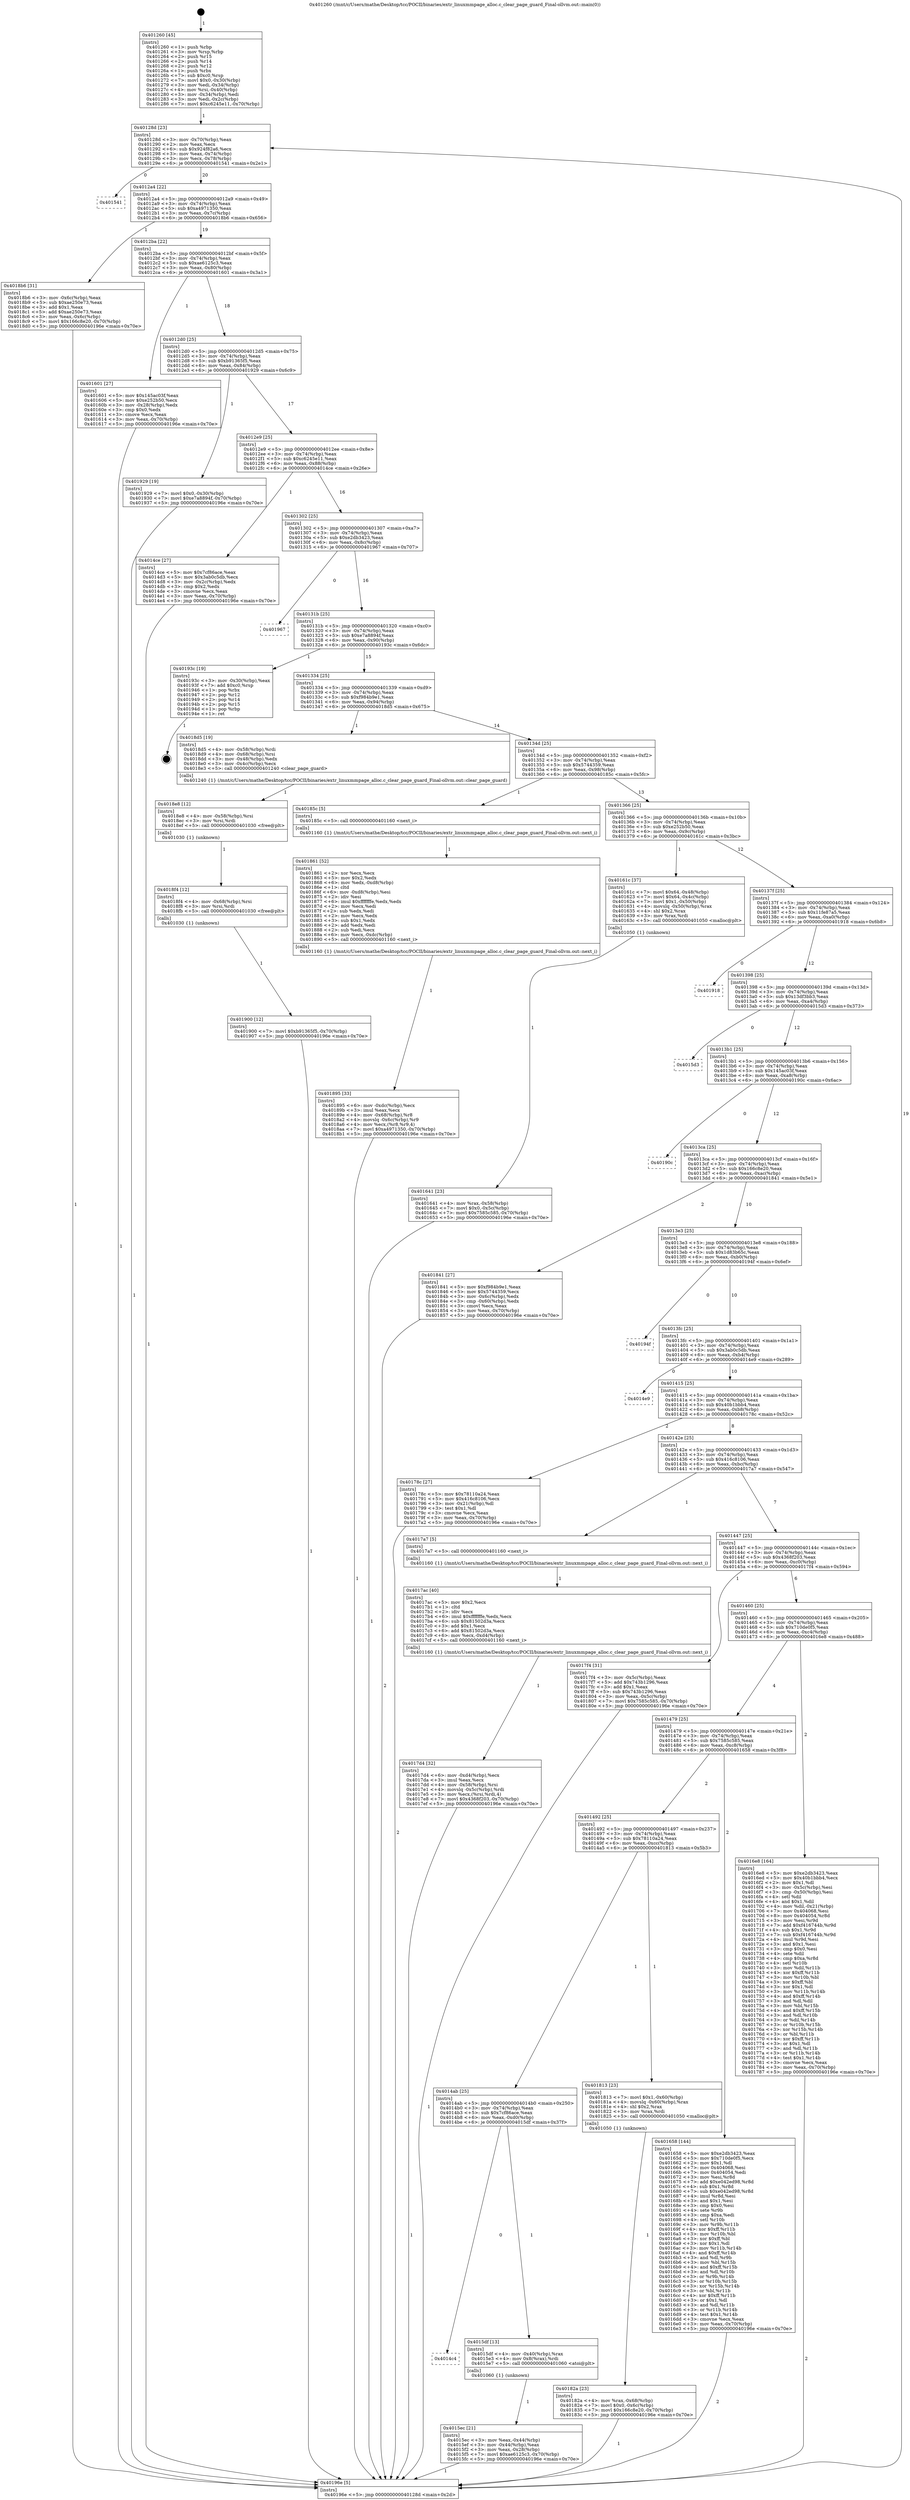 digraph "0x401260" {
  label = "0x401260 (/mnt/c/Users/mathe/Desktop/tcc/POCII/binaries/extr_linuxmmpage_alloc.c_clear_page_guard_Final-ollvm.out::main(0))"
  labelloc = "t"
  node[shape=record]

  Entry [label="",width=0.3,height=0.3,shape=circle,fillcolor=black,style=filled]
  "0x40128d" [label="{
     0x40128d [23]\l
     | [instrs]\l
     &nbsp;&nbsp;0x40128d \<+3\>: mov -0x70(%rbp),%eax\l
     &nbsp;&nbsp;0x401290 \<+2\>: mov %eax,%ecx\l
     &nbsp;&nbsp;0x401292 \<+6\>: sub $0x924f82a6,%ecx\l
     &nbsp;&nbsp;0x401298 \<+3\>: mov %eax,-0x74(%rbp)\l
     &nbsp;&nbsp;0x40129b \<+3\>: mov %ecx,-0x78(%rbp)\l
     &nbsp;&nbsp;0x40129e \<+6\>: je 0000000000401541 \<main+0x2e1\>\l
  }"]
  "0x401541" [label="{
     0x401541\l
  }", style=dashed]
  "0x4012a4" [label="{
     0x4012a4 [22]\l
     | [instrs]\l
     &nbsp;&nbsp;0x4012a4 \<+5\>: jmp 00000000004012a9 \<main+0x49\>\l
     &nbsp;&nbsp;0x4012a9 \<+3\>: mov -0x74(%rbp),%eax\l
     &nbsp;&nbsp;0x4012ac \<+5\>: sub $0xa4971350,%eax\l
     &nbsp;&nbsp;0x4012b1 \<+3\>: mov %eax,-0x7c(%rbp)\l
     &nbsp;&nbsp;0x4012b4 \<+6\>: je 00000000004018b6 \<main+0x656\>\l
  }"]
  Exit [label="",width=0.3,height=0.3,shape=circle,fillcolor=black,style=filled,peripheries=2]
  "0x4018b6" [label="{
     0x4018b6 [31]\l
     | [instrs]\l
     &nbsp;&nbsp;0x4018b6 \<+3\>: mov -0x6c(%rbp),%eax\l
     &nbsp;&nbsp;0x4018b9 \<+5\>: sub $0xae250e73,%eax\l
     &nbsp;&nbsp;0x4018be \<+3\>: add $0x1,%eax\l
     &nbsp;&nbsp;0x4018c1 \<+5\>: add $0xae250e73,%eax\l
     &nbsp;&nbsp;0x4018c6 \<+3\>: mov %eax,-0x6c(%rbp)\l
     &nbsp;&nbsp;0x4018c9 \<+7\>: movl $0x166c8e20,-0x70(%rbp)\l
     &nbsp;&nbsp;0x4018d0 \<+5\>: jmp 000000000040196e \<main+0x70e\>\l
  }"]
  "0x4012ba" [label="{
     0x4012ba [22]\l
     | [instrs]\l
     &nbsp;&nbsp;0x4012ba \<+5\>: jmp 00000000004012bf \<main+0x5f\>\l
     &nbsp;&nbsp;0x4012bf \<+3\>: mov -0x74(%rbp),%eax\l
     &nbsp;&nbsp;0x4012c2 \<+5\>: sub $0xae6125c3,%eax\l
     &nbsp;&nbsp;0x4012c7 \<+3\>: mov %eax,-0x80(%rbp)\l
     &nbsp;&nbsp;0x4012ca \<+6\>: je 0000000000401601 \<main+0x3a1\>\l
  }"]
  "0x401900" [label="{
     0x401900 [12]\l
     | [instrs]\l
     &nbsp;&nbsp;0x401900 \<+7\>: movl $0xb91365f5,-0x70(%rbp)\l
     &nbsp;&nbsp;0x401907 \<+5\>: jmp 000000000040196e \<main+0x70e\>\l
  }"]
  "0x401601" [label="{
     0x401601 [27]\l
     | [instrs]\l
     &nbsp;&nbsp;0x401601 \<+5\>: mov $0x145ac03f,%eax\l
     &nbsp;&nbsp;0x401606 \<+5\>: mov $0xe252b50,%ecx\l
     &nbsp;&nbsp;0x40160b \<+3\>: mov -0x28(%rbp),%edx\l
     &nbsp;&nbsp;0x40160e \<+3\>: cmp $0x0,%edx\l
     &nbsp;&nbsp;0x401611 \<+3\>: cmove %ecx,%eax\l
     &nbsp;&nbsp;0x401614 \<+3\>: mov %eax,-0x70(%rbp)\l
     &nbsp;&nbsp;0x401617 \<+5\>: jmp 000000000040196e \<main+0x70e\>\l
  }"]
  "0x4012d0" [label="{
     0x4012d0 [25]\l
     | [instrs]\l
     &nbsp;&nbsp;0x4012d0 \<+5\>: jmp 00000000004012d5 \<main+0x75\>\l
     &nbsp;&nbsp;0x4012d5 \<+3\>: mov -0x74(%rbp),%eax\l
     &nbsp;&nbsp;0x4012d8 \<+5\>: sub $0xb91365f5,%eax\l
     &nbsp;&nbsp;0x4012dd \<+6\>: mov %eax,-0x84(%rbp)\l
     &nbsp;&nbsp;0x4012e3 \<+6\>: je 0000000000401929 \<main+0x6c9\>\l
  }"]
  "0x4018f4" [label="{
     0x4018f4 [12]\l
     | [instrs]\l
     &nbsp;&nbsp;0x4018f4 \<+4\>: mov -0x68(%rbp),%rsi\l
     &nbsp;&nbsp;0x4018f8 \<+3\>: mov %rsi,%rdi\l
     &nbsp;&nbsp;0x4018fb \<+5\>: call 0000000000401030 \<free@plt\>\l
     | [calls]\l
     &nbsp;&nbsp;0x401030 \{1\} (unknown)\l
  }"]
  "0x401929" [label="{
     0x401929 [19]\l
     | [instrs]\l
     &nbsp;&nbsp;0x401929 \<+7\>: movl $0x0,-0x30(%rbp)\l
     &nbsp;&nbsp;0x401930 \<+7\>: movl $0xe7a8894f,-0x70(%rbp)\l
     &nbsp;&nbsp;0x401937 \<+5\>: jmp 000000000040196e \<main+0x70e\>\l
  }"]
  "0x4012e9" [label="{
     0x4012e9 [25]\l
     | [instrs]\l
     &nbsp;&nbsp;0x4012e9 \<+5\>: jmp 00000000004012ee \<main+0x8e\>\l
     &nbsp;&nbsp;0x4012ee \<+3\>: mov -0x74(%rbp),%eax\l
     &nbsp;&nbsp;0x4012f1 \<+5\>: sub $0xc6245e11,%eax\l
     &nbsp;&nbsp;0x4012f6 \<+6\>: mov %eax,-0x88(%rbp)\l
     &nbsp;&nbsp;0x4012fc \<+6\>: je 00000000004014ce \<main+0x26e\>\l
  }"]
  "0x4018e8" [label="{
     0x4018e8 [12]\l
     | [instrs]\l
     &nbsp;&nbsp;0x4018e8 \<+4\>: mov -0x58(%rbp),%rsi\l
     &nbsp;&nbsp;0x4018ec \<+3\>: mov %rsi,%rdi\l
     &nbsp;&nbsp;0x4018ef \<+5\>: call 0000000000401030 \<free@plt\>\l
     | [calls]\l
     &nbsp;&nbsp;0x401030 \{1\} (unknown)\l
  }"]
  "0x4014ce" [label="{
     0x4014ce [27]\l
     | [instrs]\l
     &nbsp;&nbsp;0x4014ce \<+5\>: mov $0x7cf86ace,%eax\l
     &nbsp;&nbsp;0x4014d3 \<+5\>: mov $0x3ab0c5db,%ecx\l
     &nbsp;&nbsp;0x4014d8 \<+3\>: mov -0x2c(%rbp),%edx\l
     &nbsp;&nbsp;0x4014db \<+3\>: cmp $0x2,%edx\l
     &nbsp;&nbsp;0x4014de \<+3\>: cmovne %ecx,%eax\l
     &nbsp;&nbsp;0x4014e1 \<+3\>: mov %eax,-0x70(%rbp)\l
     &nbsp;&nbsp;0x4014e4 \<+5\>: jmp 000000000040196e \<main+0x70e\>\l
  }"]
  "0x401302" [label="{
     0x401302 [25]\l
     | [instrs]\l
     &nbsp;&nbsp;0x401302 \<+5\>: jmp 0000000000401307 \<main+0xa7\>\l
     &nbsp;&nbsp;0x401307 \<+3\>: mov -0x74(%rbp),%eax\l
     &nbsp;&nbsp;0x40130a \<+5\>: sub $0xe2db3423,%eax\l
     &nbsp;&nbsp;0x40130f \<+6\>: mov %eax,-0x8c(%rbp)\l
     &nbsp;&nbsp;0x401315 \<+6\>: je 0000000000401967 \<main+0x707\>\l
  }"]
  "0x40196e" [label="{
     0x40196e [5]\l
     | [instrs]\l
     &nbsp;&nbsp;0x40196e \<+5\>: jmp 000000000040128d \<main+0x2d\>\l
  }"]
  "0x401260" [label="{
     0x401260 [45]\l
     | [instrs]\l
     &nbsp;&nbsp;0x401260 \<+1\>: push %rbp\l
     &nbsp;&nbsp;0x401261 \<+3\>: mov %rsp,%rbp\l
     &nbsp;&nbsp;0x401264 \<+2\>: push %r15\l
     &nbsp;&nbsp;0x401266 \<+2\>: push %r14\l
     &nbsp;&nbsp;0x401268 \<+2\>: push %r12\l
     &nbsp;&nbsp;0x40126a \<+1\>: push %rbx\l
     &nbsp;&nbsp;0x40126b \<+7\>: sub $0xc0,%rsp\l
     &nbsp;&nbsp;0x401272 \<+7\>: movl $0x0,-0x30(%rbp)\l
     &nbsp;&nbsp;0x401279 \<+3\>: mov %edi,-0x34(%rbp)\l
     &nbsp;&nbsp;0x40127c \<+4\>: mov %rsi,-0x40(%rbp)\l
     &nbsp;&nbsp;0x401280 \<+3\>: mov -0x34(%rbp),%edi\l
     &nbsp;&nbsp;0x401283 \<+3\>: mov %edi,-0x2c(%rbp)\l
     &nbsp;&nbsp;0x401286 \<+7\>: movl $0xc6245e11,-0x70(%rbp)\l
  }"]
  "0x401895" [label="{
     0x401895 [33]\l
     | [instrs]\l
     &nbsp;&nbsp;0x401895 \<+6\>: mov -0xdc(%rbp),%ecx\l
     &nbsp;&nbsp;0x40189b \<+3\>: imul %eax,%ecx\l
     &nbsp;&nbsp;0x40189e \<+4\>: mov -0x68(%rbp),%r8\l
     &nbsp;&nbsp;0x4018a2 \<+4\>: movslq -0x6c(%rbp),%r9\l
     &nbsp;&nbsp;0x4018a6 \<+4\>: mov %ecx,(%r8,%r9,4)\l
     &nbsp;&nbsp;0x4018aa \<+7\>: movl $0xa4971350,-0x70(%rbp)\l
     &nbsp;&nbsp;0x4018b1 \<+5\>: jmp 000000000040196e \<main+0x70e\>\l
  }"]
  "0x401967" [label="{
     0x401967\l
  }", style=dashed]
  "0x40131b" [label="{
     0x40131b [25]\l
     | [instrs]\l
     &nbsp;&nbsp;0x40131b \<+5\>: jmp 0000000000401320 \<main+0xc0\>\l
     &nbsp;&nbsp;0x401320 \<+3\>: mov -0x74(%rbp),%eax\l
     &nbsp;&nbsp;0x401323 \<+5\>: sub $0xe7a8894f,%eax\l
     &nbsp;&nbsp;0x401328 \<+6\>: mov %eax,-0x90(%rbp)\l
     &nbsp;&nbsp;0x40132e \<+6\>: je 000000000040193c \<main+0x6dc\>\l
  }"]
  "0x401861" [label="{
     0x401861 [52]\l
     | [instrs]\l
     &nbsp;&nbsp;0x401861 \<+2\>: xor %ecx,%ecx\l
     &nbsp;&nbsp;0x401863 \<+5\>: mov $0x2,%edx\l
     &nbsp;&nbsp;0x401868 \<+6\>: mov %edx,-0xd8(%rbp)\l
     &nbsp;&nbsp;0x40186e \<+1\>: cltd\l
     &nbsp;&nbsp;0x40186f \<+6\>: mov -0xd8(%rbp),%esi\l
     &nbsp;&nbsp;0x401875 \<+2\>: idiv %esi\l
     &nbsp;&nbsp;0x401877 \<+6\>: imul $0xfffffffe,%edx,%edx\l
     &nbsp;&nbsp;0x40187d \<+2\>: mov %ecx,%edi\l
     &nbsp;&nbsp;0x40187f \<+2\>: sub %edx,%edi\l
     &nbsp;&nbsp;0x401881 \<+2\>: mov %ecx,%edx\l
     &nbsp;&nbsp;0x401883 \<+3\>: sub $0x1,%edx\l
     &nbsp;&nbsp;0x401886 \<+2\>: add %edx,%edi\l
     &nbsp;&nbsp;0x401888 \<+2\>: sub %edi,%ecx\l
     &nbsp;&nbsp;0x40188a \<+6\>: mov %ecx,-0xdc(%rbp)\l
     &nbsp;&nbsp;0x401890 \<+5\>: call 0000000000401160 \<next_i\>\l
     | [calls]\l
     &nbsp;&nbsp;0x401160 \{1\} (/mnt/c/Users/mathe/Desktop/tcc/POCII/binaries/extr_linuxmmpage_alloc.c_clear_page_guard_Final-ollvm.out::next_i)\l
  }"]
  "0x40193c" [label="{
     0x40193c [19]\l
     | [instrs]\l
     &nbsp;&nbsp;0x40193c \<+3\>: mov -0x30(%rbp),%eax\l
     &nbsp;&nbsp;0x40193f \<+7\>: add $0xc0,%rsp\l
     &nbsp;&nbsp;0x401946 \<+1\>: pop %rbx\l
     &nbsp;&nbsp;0x401947 \<+2\>: pop %r12\l
     &nbsp;&nbsp;0x401949 \<+2\>: pop %r14\l
     &nbsp;&nbsp;0x40194b \<+2\>: pop %r15\l
     &nbsp;&nbsp;0x40194d \<+1\>: pop %rbp\l
     &nbsp;&nbsp;0x40194e \<+1\>: ret\l
  }"]
  "0x401334" [label="{
     0x401334 [25]\l
     | [instrs]\l
     &nbsp;&nbsp;0x401334 \<+5\>: jmp 0000000000401339 \<main+0xd9\>\l
     &nbsp;&nbsp;0x401339 \<+3\>: mov -0x74(%rbp),%eax\l
     &nbsp;&nbsp;0x40133c \<+5\>: sub $0xf984b9e1,%eax\l
     &nbsp;&nbsp;0x401341 \<+6\>: mov %eax,-0x94(%rbp)\l
     &nbsp;&nbsp;0x401347 \<+6\>: je 00000000004018d5 \<main+0x675\>\l
  }"]
  "0x40182a" [label="{
     0x40182a [23]\l
     | [instrs]\l
     &nbsp;&nbsp;0x40182a \<+4\>: mov %rax,-0x68(%rbp)\l
     &nbsp;&nbsp;0x40182e \<+7\>: movl $0x0,-0x6c(%rbp)\l
     &nbsp;&nbsp;0x401835 \<+7\>: movl $0x166c8e20,-0x70(%rbp)\l
     &nbsp;&nbsp;0x40183c \<+5\>: jmp 000000000040196e \<main+0x70e\>\l
  }"]
  "0x4018d5" [label="{
     0x4018d5 [19]\l
     | [instrs]\l
     &nbsp;&nbsp;0x4018d5 \<+4\>: mov -0x58(%rbp),%rdi\l
     &nbsp;&nbsp;0x4018d9 \<+4\>: mov -0x68(%rbp),%rsi\l
     &nbsp;&nbsp;0x4018dd \<+3\>: mov -0x48(%rbp),%edx\l
     &nbsp;&nbsp;0x4018e0 \<+3\>: mov -0x4c(%rbp),%ecx\l
     &nbsp;&nbsp;0x4018e3 \<+5\>: call 0000000000401240 \<clear_page_guard\>\l
     | [calls]\l
     &nbsp;&nbsp;0x401240 \{1\} (/mnt/c/Users/mathe/Desktop/tcc/POCII/binaries/extr_linuxmmpage_alloc.c_clear_page_guard_Final-ollvm.out::clear_page_guard)\l
  }"]
  "0x40134d" [label="{
     0x40134d [25]\l
     | [instrs]\l
     &nbsp;&nbsp;0x40134d \<+5\>: jmp 0000000000401352 \<main+0xf2\>\l
     &nbsp;&nbsp;0x401352 \<+3\>: mov -0x74(%rbp),%eax\l
     &nbsp;&nbsp;0x401355 \<+5\>: sub $0x5744359,%eax\l
     &nbsp;&nbsp;0x40135a \<+6\>: mov %eax,-0x98(%rbp)\l
     &nbsp;&nbsp;0x401360 \<+6\>: je 000000000040185c \<main+0x5fc\>\l
  }"]
  "0x4017d4" [label="{
     0x4017d4 [32]\l
     | [instrs]\l
     &nbsp;&nbsp;0x4017d4 \<+6\>: mov -0xd4(%rbp),%ecx\l
     &nbsp;&nbsp;0x4017da \<+3\>: imul %eax,%ecx\l
     &nbsp;&nbsp;0x4017dd \<+4\>: mov -0x58(%rbp),%rsi\l
     &nbsp;&nbsp;0x4017e1 \<+4\>: movslq -0x5c(%rbp),%rdi\l
     &nbsp;&nbsp;0x4017e5 \<+3\>: mov %ecx,(%rsi,%rdi,4)\l
     &nbsp;&nbsp;0x4017e8 \<+7\>: movl $0x4368f203,-0x70(%rbp)\l
     &nbsp;&nbsp;0x4017ef \<+5\>: jmp 000000000040196e \<main+0x70e\>\l
  }"]
  "0x40185c" [label="{
     0x40185c [5]\l
     | [instrs]\l
     &nbsp;&nbsp;0x40185c \<+5\>: call 0000000000401160 \<next_i\>\l
     | [calls]\l
     &nbsp;&nbsp;0x401160 \{1\} (/mnt/c/Users/mathe/Desktop/tcc/POCII/binaries/extr_linuxmmpage_alloc.c_clear_page_guard_Final-ollvm.out::next_i)\l
  }"]
  "0x401366" [label="{
     0x401366 [25]\l
     | [instrs]\l
     &nbsp;&nbsp;0x401366 \<+5\>: jmp 000000000040136b \<main+0x10b\>\l
     &nbsp;&nbsp;0x40136b \<+3\>: mov -0x74(%rbp),%eax\l
     &nbsp;&nbsp;0x40136e \<+5\>: sub $0xe252b50,%eax\l
     &nbsp;&nbsp;0x401373 \<+6\>: mov %eax,-0x9c(%rbp)\l
     &nbsp;&nbsp;0x401379 \<+6\>: je 000000000040161c \<main+0x3bc\>\l
  }"]
  "0x4017ac" [label="{
     0x4017ac [40]\l
     | [instrs]\l
     &nbsp;&nbsp;0x4017ac \<+5\>: mov $0x2,%ecx\l
     &nbsp;&nbsp;0x4017b1 \<+1\>: cltd\l
     &nbsp;&nbsp;0x4017b2 \<+2\>: idiv %ecx\l
     &nbsp;&nbsp;0x4017b4 \<+6\>: imul $0xfffffffe,%edx,%ecx\l
     &nbsp;&nbsp;0x4017ba \<+6\>: sub $0x81502d3a,%ecx\l
     &nbsp;&nbsp;0x4017c0 \<+3\>: add $0x1,%ecx\l
     &nbsp;&nbsp;0x4017c3 \<+6\>: add $0x81502d3a,%ecx\l
     &nbsp;&nbsp;0x4017c9 \<+6\>: mov %ecx,-0xd4(%rbp)\l
     &nbsp;&nbsp;0x4017cf \<+5\>: call 0000000000401160 \<next_i\>\l
     | [calls]\l
     &nbsp;&nbsp;0x401160 \{1\} (/mnt/c/Users/mathe/Desktop/tcc/POCII/binaries/extr_linuxmmpage_alloc.c_clear_page_guard_Final-ollvm.out::next_i)\l
  }"]
  "0x40161c" [label="{
     0x40161c [37]\l
     | [instrs]\l
     &nbsp;&nbsp;0x40161c \<+7\>: movl $0x64,-0x48(%rbp)\l
     &nbsp;&nbsp;0x401623 \<+7\>: movl $0x64,-0x4c(%rbp)\l
     &nbsp;&nbsp;0x40162a \<+7\>: movl $0x1,-0x50(%rbp)\l
     &nbsp;&nbsp;0x401631 \<+4\>: movslq -0x50(%rbp),%rax\l
     &nbsp;&nbsp;0x401635 \<+4\>: shl $0x2,%rax\l
     &nbsp;&nbsp;0x401639 \<+3\>: mov %rax,%rdi\l
     &nbsp;&nbsp;0x40163c \<+5\>: call 0000000000401050 \<malloc@plt\>\l
     | [calls]\l
     &nbsp;&nbsp;0x401050 \{1\} (unknown)\l
  }"]
  "0x40137f" [label="{
     0x40137f [25]\l
     | [instrs]\l
     &nbsp;&nbsp;0x40137f \<+5\>: jmp 0000000000401384 \<main+0x124\>\l
     &nbsp;&nbsp;0x401384 \<+3\>: mov -0x74(%rbp),%eax\l
     &nbsp;&nbsp;0x401387 \<+5\>: sub $0x11fe87a5,%eax\l
     &nbsp;&nbsp;0x40138c \<+6\>: mov %eax,-0xa0(%rbp)\l
     &nbsp;&nbsp;0x401392 \<+6\>: je 0000000000401918 \<main+0x6b8\>\l
  }"]
  "0x401641" [label="{
     0x401641 [23]\l
     | [instrs]\l
     &nbsp;&nbsp;0x401641 \<+4\>: mov %rax,-0x58(%rbp)\l
     &nbsp;&nbsp;0x401645 \<+7\>: movl $0x0,-0x5c(%rbp)\l
     &nbsp;&nbsp;0x40164c \<+7\>: movl $0x7585c585,-0x70(%rbp)\l
     &nbsp;&nbsp;0x401653 \<+5\>: jmp 000000000040196e \<main+0x70e\>\l
  }"]
  "0x401918" [label="{
     0x401918\l
  }", style=dashed]
  "0x401398" [label="{
     0x401398 [25]\l
     | [instrs]\l
     &nbsp;&nbsp;0x401398 \<+5\>: jmp 000000000040139d \<main+0x13d\>\l
     &nbsp;&nbsp;0x40139d \<+3\>: mov -0x74(%rbp),%eax\l
     &nbsp;&nbsp;0x4013a0 \<+5\>: sub $0x13df3bb3,%eax\l
     &nbsp;&nbsp;0x4013a5 \<+6\>: mov %eax,-0xa4(%rbp)\l
     &nbsp;&nbsp;0x4013ab \<+6\>: je 00000000004015d3 \<main+0x373\>\l
  }"]
  "0x4015ec" [label="{
     0x4015ec [21]\l
     | [instrs]\l
     &nbsp;&nbsp;0x4015ec \<+3\>: mov %eax,-0x44(%rbp)\l
     &nbsp;&nbsp;0x4015ef \<+3\>: mov -0x44(%rbp),%eax\l
     &nbsp;&nbsp;0x4015f2 \<+3\>: mov %eax,-0x28(%rbp)\l
     &nbsp;&nbsp;0x4015f5 \<+7\>: movl $0xae6125c3,-0x70(%rbp)\l
     &nbsp;&nbsp;0x4015fc \<+5\>: jmp 000000000040196e \<main+0x70e\>\l
  }"]
  "0x4015d3" [label="{
     0x4015d3\l
  }", style=dashed]
  "0x4013b1" [label="{
     0x4013b1 [25]\l
     | [instrs]\l
     &nbsp;&nbsp;0x4013b1 \<+5\>: jmp 00000000004013b6 \<main+0x156\>\l
     &nbsp;&nbsp;0x4013b6 \<+3\>: mov -0x74(%rbp),%eax\l
     &nbsp;&nbsp;0x4013b9 \<+5\>: sub $0x145ac03f,%eax\l
     &nbsp;&nbsp;0x4013be \<+6\>: mov %eax,-0xa8(%rbp)\l
     &nbsp;&nbsp;0x4013c4 \<+6\>: je 000000000040190c \<main+0x6ac\>\l
  }"]
  "0x4014c4" [label="{
     0x4014c4\l
  }", style=dashed]
  "0x40190c" [label="{
     0x40190c\l
  }", style=dashed]
  "0x4013ca" [label="{
     0x4013ca [25]\l
     | [instrs]\l
     &nbsp;&nbsp;0x4013ca \<+5\>: jmp 00000000004013cf \<main+0x16f\>\l
     &nbsp;&nbsp;0x4013cf \<+3\>: mov -0x74(%rbp),%eax\l
     &nbsp;&nbsp;0x4013d2 \<+5\>: sub $0x166c8e20,%eax\l
     &nbsp;&nbsp;0x4013d7 \<+6\>: mov %eax,-0xac(%rbp)\l
     &nbsp;&nbsp;0x4013dd \<+6\>: je 0000000000401841 \<main+0x5e1\>\l
  }"]
  "0x4015df" [label="{
     0x4015df [13]\l
     | [instrs]\l
     &nbsp;&nbsp;0x4015df \<+4\>: mov -0x40(%rbp),%rax\l
     &nbsp;&nbsp;0x4015e3 \<+4\>: mov 0x8(%rax),%rdi\l
     &nbsp;&nbsp;0x4015e7 \<+5\>: call 0000000000401060 \<atoi@plt\>\l
     | [calls]\l
     &nbsp;&nbsp;0x401060 \{1\} (unknown)\l
  }"]
  "0x401841" [label="{
     0x401841 [27]\l
     | [instrs]\l
     &nbsp;&nbsp;0x401841 \<+5\>: mov $0xf984b9e1,%eax\l
     &nbsp;&nbsp;0x401846 \<+5\>: mov $0x5744359,%ecx\l
     &nbsp;&nbsp;0x40184b \<+3\>: mov -0x6c(%rbp),%edx\l
     &nbsp;&nbsp;0x40184e \<+3\>: cmp -0x60(%rbp),%edx\l
     &nbsp;&nbsp;0x401851 \<+3\>: cmovl %ecx,%eax\l
     &nbsp;&nbsp;0x401854 \<+3\>: mov %eax,-0x70(%rbp)\l
     &nbsp;&nbsp;0x401857 \<+5\>: jmp 000000000040196e \<main+0x70e\>\l
  }"]
  "0x4013e3" [label="{
     0x4013e3 [25]\l
     | [instrs]\l
     &nbsp;&nbsp;0x4013e3 \<+5\>: jmp 00000000004013e8 \<main+0x188\>\l
     &nbsp;&nbsp;0x4013e8 \<+3\>: mov -0x74(%rbp),%eax\l
     &nbsp;&nbsp;0x4013eb \<+5\>: sub $0x1d83b65c,%eax\l
     &nbsp;&nbsp;0x4013f0 \<+6\>: mov %eax,-0xb0(%rbp)\l
     &nbsp;&nbsp;0x4013f6 \<+6\>: je 000000000040194f \<main+0x6ef\>\l
  }"]
  "0x4014ab" [label="{
     0x4014ab [25]\l
     | [instrs]\l
     &nbsp;&nbsp;0x4014ab \<+5\>: jmp 00000000004014b0 \<main+0x250\>\l
     &nbsp;&nbsp;0x4014b0 \<+3\>: mov -0x74(%rbp),%eax\l
     &nbsp;&nbsp;0x4014b3 \<+5\>: sub $0x7cf86ace,%eax\l
     &nbsp;&nbsp;0x4014b8 \<+6\>: mov %eax,-0xd0(%rbp)\l
     &nbsp;&nbsp;0x4014be \<+6\>: je 00000000004015df \<main+0x37f\>\l
  }"]
  "0x40194f" [label="{
     0x40194f\l
  }", style=dashed]
  "0x4013fc" [label="{
     0x4013fc [25]\l
     | [instrs]\l
     &nbsp;&nbsp;0x4013fc \<+5\>: jmp 0000000000401401 \<main+0x1a1\>\l
     &nbsp;&nbsp;0x401401 \<+3\>: mov -0x74(%rbp),%eax\l
     &nbsp;&nbsp;0x401404 \<+5\>: sub $0x3ab0c5db,%eax\l
     &nbsp;&nbsp;0x401409 \<+6\>: mov %eax,-0xb4(%rbp)\l
     &nbsp;&nbsp;0x40140f \<+6\>: je 00000000004014e9 \<main+0x289\>\l
  }"]
  "0x401813" [label="{
     0x401813 [23]\l
     | [instrs]\l
     &nbsp;&nbsp;0x401813 \<+7\>: movl $0x1,-0x60(%rbp)\l
     &nbsp;&nbsp;0x40181a \<+4\>: movslq -0x60(%rbp),%rax\l
     &nbsp;&nbsp;0x40181e \<+4\>: shl $0x2,%rax\l
     &nbsp;&nbsp;0x401822 \<+3\>: mov %rax,%rdi\l
     &nbsp;&nbsp;0x401825 \<+5\>: call 0000000000401050 \<malloc@plt\>\l
     | [calls]\l
     &nbsp;&nbsp;0x401050 \{1\} (unknown)\l
  }"]
  "0x4014e9" [label="{
     0x4014e9\l
  }", style=dashed]
  "0x401415" [label="{
     0x401415 [25]\l
     | [instrs]\l
     &nbsp;&nbsp;0x401415 \<+5\>: jmp 000000000040141a \<main+0x1ba\>\l
     &nbsp;&nbsp;0x40141a \<+3\>: mov -0x74(%rbp),%eax\l
     &nbsp;&nbsp;0x40141d \<+5\>: sub $0x40b1bbb4,%eax\l
     &nbsp;&nbsp;0x401422 \<+6\>: mov %eax,-0xb8(%rbp)\l
     &nbsp;&nbsp;0x401428 \<+6\>: je 000000000040178c \<main+0x52c\>\l
  }"]
  "0x401492" [label="{
     0x401492 [25]\l
     | [instrs]\l
     &nbsp;&nbsp;0x401492 \<+5\>: jmp 0000000000401497 \<main+0x237\>\l
     &nbsp;&nbsp;0x401497 \<+3\>: mov -0x74(%rbp),%eax\l
     &nbsp;&nbsp;0x40149a \<+5\>: sub $0x78110a24,%eax\l
     &nbsp;&nbsp;0x40149f \<+6\>: mov %eax,-0xcc(%rbp)\l
     &nbsp;&nbsp;0x4014a5 \<+6\>: je 0000000000401813 \<main+0x5b3\>\l
  }"]
  "0x40178c" [label="{
     0x40178c [27]\l
     | [instrs]\l
     &nbsp;&nbsp;0x40178c \<+5\>: mov $0x78110a24,%eax\l
     &nbsp;&nbsp;0x401791 \<+5\>: mov $0x416c8106,%ecx\l
     &nbsp;&nbsp;0x401796 \<+3\>: mov -0x21(%rbp),%dl\l
     &nbsp;&nbsp;0x401799 \<+3\>: test $0x1,%dl\l
     &nbsp;&nbsp;0x40179c \<+3\>: cmovne %ecx,%eax\l
     &nbsp;&nbsp;0x40179f \<+3\>: mov %eax,-0x70(%rbp)\l
     &nbsp;&nbsp;0x4017a2 \<+5\>: jmp 000000000040196e \<main+0x70e\>\l
  }"]
  "0x40142e" [label="{
     0x40142e [25]\l
     | [instrs]\l
     &nbsp;&nbsp;0x40142e \<+5\>: jmp 0000000000401433 \<main+0x1d3\>\l
     &nbsp;&nbsp;0x401433 \<+3\>: mov -0x74(%rbp),%eax\l
     &nbsp;&nbsp;0x401436 \<+5\>: sub $0x416c8106,%eax\l
     &nbsp;&nbsp;0x40143b \<+6\>: mov %eax,-0xbc(%rbp)\l
     &nbsp;&nbsp;0x401441 \<+6\>: je 00000000004017a7 \<main+0x547\>\l
  }"]
  "0x401658" [label="{
     0x401658 [144]\l
     | [instrs]\l
     &nbsp;&nbsp;0x401658 \<+5\>: mov $0xe2db3423,%eax\l
     &nbsp;&nbsp;0x40165d \<+5\>: mov $0x710de0f5,%ecx\l
     &nbsp;&nbsp;0x401662 \<+2\>: mov $0x1,%dl\l
     &nbsp;&nbsp;0x401664 \<+7\>: mov 0x404068,%esi\l
     &nbsp;&nbsp;0x40166b \<+7\>: mov 0x404054,%edi\l
     &nbsp;&nbsp;0x401672 \<+3\>: mov %esi,%r8d\l
     &nbsp;&nbsp;0x401675 \<+7\>: add $0xe042ed98,%r8d\l
     &nbsp;&nbsp;0x40167c \<+4\>: sub $0x1,%r8d\l
     &nbsp;&nbsp;0x401680 \<+7\>: sub $0xe042ed98,%r8d\l
     &nbsp;&nbsp;0x401687 \<+4\>: imul %r8d,%esi\l
     &nbsp;&nbsp;0x40168b \<+3\>: and $0x1,%esi\l
     &nbsp;&nbsp;0x40168e \<+3\>: cmp $0x0,%esi\l
     &nbsp;&nbsp;0x401691 \<+4\>: sete %r9b\l
     &nbsp;&nbsp;0x401695 \<+3\>: cmp $0xa,%edi\l
     &nbsp;&nbsp;0x401698 \<+4\>: setl %r10b\l
     &nbsp;&nbsp;0x40169c \<+3\>: mov %r9b,%r11b\l
     &nbsp;&nbsp;0x40169f \<+4\>: xor $0xff,%r11b\l
     &nbsp;&nbsp;0x4016a3 \<+3\>: mov %r10b,%bl\l
     &nbsp;&nbsp;0x4016a6 \<+3\>: xor $0xff,%bl\l
     &nbsp;&nbsp;0x4016a9 \<+3\>: xor $0x1,%dl\l
     &nbsp;&nbsp;0x4016ac \<+3\>: mov %r11b,%r14b\l
     &nbsp;&nbsp;0x4016af \<+4\>: and $0xff,%r14b\l
     &nbsp;&nbsp;0x4016b3 \<+3\>: and %dl,%r9b\l
     &nbsp;&nbsp;0x4016b6 \<+3\>: mov %bl,%r15b\l
     &nbsp;&nbsp;0x4016b9 \<+4\>: and $0xff,%r15b\l
     &nbsp;&nbsp;0x4016bd \<+3\>: and %dl,%r10b\l
     &nbsp;&nbsp;0x4016c0 \<+3\>: or %r9b,%r14b\l
     &nbsp;&nbsp;0x4016c3 \<+3\>: or %r10b,%r15b\l
     &nbsp;&nbsp;0x4016c6 \<+3\>: xor %r15b,%r14b\l
     &nbsp;&nbsp;0x4016c9 \<+3\>: or %bl,%r11b\l
     &nbsp;&nbsp;0x4016cc \<+4\>: xor $0xff,%r11b\l
     &nbsp;&nbsp;0x4016d0 \<+3\>: or $0x1,%dl\l
     &nbsp;&nbsp;0x4016d3 \<+3\>: and %dl,%r11b\l
     &nbsp;&nbsp;0x4016d6 \<+3\>: or %r11b,%r14b\l
     &nbsp;&nbsp;0x4016d9 \<+4\>: test $0x1,%r14b\l
     &nbsp;&nbsp;0x4016dd \<+3\>: cmovne %ecx,%eax\l
     &nbsp;&nbsp;0x4016e0 \<+3\>: mov %eax,-0x70(%rbp)\l
     &nbsp;&nbsp;0x4016e3 \<+5\>: jmp 000000000040196e \<main+0x70e\>\l
  }"]
  "0x4017a7" [label="{
     0x4017a7 [5]\l
     | [instrs]\l
     &nbsp;&nbsp;0x4017a7 \<+5\>: call 0000000000401160 \<next_i\>\l
     | [calls]\l
     &nbsp;&nbsp;0x401160 \{1\} (/mnt/c/Users/mathe/Desktop/tcc/POCII/binaries/extr_linuxmmpage_alloc.c_clear_page_guard_Final-ollvm.out::next_i)\l
  }"]
  "0x401447" [label="{
     0x401447 [25]\l
     | [instrs]\l
     &nbsp;&nbsp;0x401447 \<+5\>: jmp 000000000040144c \<main+0x1ec\>\l
     &nbsp;&nbsp;0x40144c \<+3\>: mov -0x74(%rbp),%eax\l
     &nbsp;&nbsp;0x40144f \<+5\>: sub $0x4368f203,%eax\l
     &nbsp;&nbsp;0x401454 \<+6\>: mov %eax,-0xc0(%rbp)\l
     &nbsp;&nbsp;0x40145a \<+6\>: je 00000000004017f4 \<main+0x594\>\l
  }"]
  "0x401479" [label="{
     0x401479 [25]\l
     | [instrs]\l
     &nbsp;&nbsp;0x401479 \<+5\>: jmp 000000000040147e \<main+0x21e\>\l
     &nbsp;&nbsp;0x40147e \<+3\>: mov -0x74(%rbp),%eax\l
     &nbsp;&nbsp;0x401481 \<+5\>: sub $0x7585c585,%eax\l
     &nbsp;&nbsp;0x401486 \<+6\>: mov %eax,-0xc8(%rbp)\l
     &nbsp;&nbsp;0x40148c \<+6\>: je 0000000000401658 \<main+0x3f8\>\l
  }"]
  "0x4017f4" [label="{
     0x4017f4 [31]\l
     | [instrs]\l
     &nbsp;&nbsp;0x4017f4 \<+3\>: mov -0x5c(%rbp),%eax\l
     &nbsp;&nbsp;0x4017f7 \<+5\>: add $0x743b1296,%eax\l
     &nbsp;&nbsp;0x4017fc \<+3\>: add $0x1,%eax\l
     &nbsp;&nbsp;0x4017ff \<+5\>: sub $0x743b1296,%eax\l
     &nbsp;&nbsp;0x401804 \<+3\>: mov %eax,-0x5c(%rbp)\l
     &nbsp;&nbsp;0x401807 \<+7\>: movl $0x7585c585,-0x70(%rbp)\l
     &nbsp;&nbsp;0x40180e \<+5\>: jmp 000000000040196e \<main+0x70e\>\l
  }"]
  "0x401460" [label="{
     0x401460 [25]\l
     | [instrs]\l
     &nbsp;&nbsp;0x401460 \<+5\>: jmp 0000000000401465 \<main+0x205\>\l
     &nbsp;&nbsp;0x401465 \<+3\>: mov -0x74(%rbp),%eax\l
     &nbsp;&nbsp;0x401468 \<+5\>: sub $0x710de0f5,%eax\l
     &nbsp;&nbsp;0x40146d \<+6\>: mov %eax,-0xc4(%rbp)\l
     &nbsp;&nbsp;0x401473 \<+6\>: je 00000000004016e8 \<main+0x488\>\l
  }"]
  "0x4016e8" [label="{
     0x4016e8 [164]\l
     | [instrs]\l
     &nbsp;&nbsp;0x4016e8 \<+5\>: mov $0xe2db3423,%eax\l
     &nbsp;&nbsp;0x4016ed \<+5\>: mov $0x40b1bbb4,%ecx\l
     &nbsp;&nbsp;0x4016f2 \<+2\>: mov $0x1,%dl\l
     &nbsp;&nbsp;0x4016f4 \<+3\>: mov -0x5c(%rbp),%esi\l
     &nbsp;&nbsp;0x4016f7 \<+3\>: cmp -0x50(%rbp),%esi\l
     &nbsp;&nbsp;0x4016fa \<+4\>: setl %dil\l
     &nbsp;&nbsp;0x4016fe \<+4\>: and $0x1,%dil\l
     &nbsp;&nbsp;0x401702 \<+4\>: mov %dil,-0x21(%rbp)\l
     &nbsp;&nbsp;0x401706 \<+7\>: mov 0x404068,%esi\l
     &nbsp;&nbsp;0x40170d \<+8\>: mov 0x404054,%r8d\l
     &nbsp;&nbsp;0x401715 \<+3\>: mov %esi,%r9d\l
     &nbsp;&nbsp;0x401718 \<+7\>: add $0xf416744b,%r9d\l
     &nbsp;&nbsp;0x40171f \<+4\>: sub $0x1,%r9d\l
     &nbsp;&nbsp;0x401723 \<+7\>: sub $0xf416744b,%r9d\l
     &nbsp;&nbsp;0x40172a \<+4\>: imul %r9d,%esi\l
     &nbsp;&nbsp;0x40172e \<+3\>: and $0x1,%esi\l
     &nbsp;&nbsp;0x401731 \<+3\>: cmp $0x0,%esi\l
     &nbsp;&nbsp;0x401734 \<+4\>: sete %dil\l
     &nbsp;&nbsp;0x401738 \<+4\>: cmp $0xa,%r8d\l
     &nbsp;&nbsp;0x40173c \<+4\>: setl %r10b\l
     &nbsp;&nbsp;0x401740 \<+3\>: mov %dil,%r11b\l
     &nbsp;&nbsp;0x401743 \<+4\>: xor $0xff,%r11b\l
     &nbsp;&nbsp;0x401747 \<+3\>: mov %r10b,%bl\l
     &nbsp;&nbsp;0x40174a \<+3\>: xor $0xff,%bl\l
     &nbsp;&nbsp;0x40174d \<+3\>: xor $0x1,%dl\l
     &nbsp;&nbsp;0x401750 \<+3\>: mov %r11b,%r14b\l
     &nbsp;&nbsp;0x401753 \<+4\>: and $0xff,%r14b\l
     &nbsp;&nbsp;0x401757 \<+3\>: and %dl,%dil\l
     &nbsp;&nbsp;0x40175a \<+3\>: mov %bl,%r15b\l
     &nbsp;&nbsp;0x40175d \<+4\>: and $0xff,%r15b\l
     &nbsp;&nbsp;0x401761 \<+3\>: and %dl,%r10b\l
     &nbsp;&nbsp;0x401764 \<+3\>: or %dil,%r14b\l
     &nbsp;&nbsp;0x401767 \<+3\>: or %r10b,%r15b\l
     &nbsp;&nbsp;0x40176a \<+3\>: xor %r15b,%r14b\l
     &nbsp;&nbsp;0x40176d \<+3\>: or %bl,%r11b\l
     &nbsp;&nbsp;0x401770 \<+4\>: xor $0xff,%r11b\l
     &nbsp;&nbsp;0x401774 \<+3\>: or $0x1,%dl\l
     &nbsp;&nbsp;0x401777 \<+3\>: and %dl,%r11b\l
     &nbsp;&nbsp;0x40177a \<+3\>: or %r11b,%r14b\l
     &nbsp;&nbsp;0x40177d \<+4\>: test $0x1,%r14b\l
     &nbsp;&nbsp;0x401781 \<+3\>: cmovne %ecx,%eax\l
     &nbsp;&nbsp;0x401784 \<+3\>: mov %eax,-0x70(%rbp)\l
     &nbsp;&nbsp;0x401787 \<+5\>: jmp 000000000040196e \<main+0x70e\>\l
  }"]
  Entry -> "0x401260" [label=" 1"]
  "0x40128d" -> "0x401541" [label=" 0"]
  "0x40128d" -> "0x4012a4" [label=" 20"]
  "0x40193c" -> Exit [label=" 1"]
  "0x4012a4" -> "0x4018b6" [label=" 1"]
  "0x4012a4" -> "0x4012ba" [label=" 19"]
  "0x401929" -> "0x40196e" [label=" 1"]
  "0x4012ba" -> "0x401601" [label=" 1"]
  "0x4012ba" -> "0x4012d0" [label=" 18"]
  "0x401900" -> "0x40196e" [label=" 1"]
  "0x4012d0" -> "0x401929" [label=" 1"]
  "0x4012d0" -> "0x4012e9" [label=" 17"]
  "0x4018f4" -> "0x401900" [label=" 1"]
  "0x4012e9" -> "0x4014ce" [label=" 1"]
  "0x4012e9" -> "0x401302" [label=" 16"]
  "0x4014ce" -> "0x40196e" [label=" 1"]
  "0x401260" -> "0x40128d" [label=" 1"]
  "0x40196e" -> "0x40128d" [label=" 19"]
  "0x4018e8" -> "0x4018f4" [label=" 1"]
  "0x401302" -> "0x401967" [label=" 0"]
  "0x401302" -> "0x40131b" [label=" 16"]
  "0x4018d5" -> "0x4018e8" [label=" 1"]
  "0x40131b" -> "0x40193c" [label=" 1"]
  "0x40131b" -> "0x401334" [label=" 15"]
  "0x4018b6" -> "0x40196e" [label=" 1"]
  "0x401334" -> "0x4018d5" [label=" 1"]
  "0x401334" -> "0x40134d" [label=" 14"]
  "0x401895" -> "0x40196e" [label=" 1"]
  "0x40134d" -> "0x40185c" [label=" 1"]
  "0x40134d" -> "0x401366" [label=" 13"]
  "0x401861" -> "0x401895" [label=" 1"]
  "0x401366" -> "0x40161c" [label=" 1"]
  "0x401366" -> "0x40137f" [label=" 12"]
  "0x40185c" -> "0x401861" [label=" 1"]
  "0x40137f" -> "0x401918" [label=" 0"]
  "0x40137f" -> "0x401398" [label=" 12"]
  "0x401841" -> "0x40196e" [label=" 2"]
  "0x401398" -> "0x4015d3" [label=" 0"]
  "0x401398" -> "0x4013b1" [label=" 12"]
  "0x40182a" -> "0x40196e" [label=" 1"]
  "0x4013b1" -> "0x40190c" [label=" 0"]
  "0x4013b1" -> "0x4013ca" [label=" 12"]
  "0x401813" -> "0x40182a" [label=" 1"]
  "0x4013ca" -> "0x401841" [label=" 2"]
  "0x4013ca" -> "0x4013e3" [label=" 10"]
  "0x4017f4" -> "0x40196e" [label=" 1"]
  "0x4013e3" -> "0x40194f" [label=" 0"]
  "0x4013e3" -> "0x4013fc" [label=" 10"]
  "0x4017ac" -> "0x4017d4" [label=" 1"]
  "0x4013fc" -> "0x4014e9" [label=" 0"]
  "0x4013fc" -> "0x401415" [label=" 10"]
  "0x4017a7" -> "0x4017ac" [label=" 1"]
  "0x401415" -> "0x40178c" [label=" 2"]
  "0x401415" -> "0x40142e" [label=" 8"]
  "0x4016e8" -> "0x40196e" [label=" 2"]
  "0x40142e" -> "0x4017a7" [label=" 1"]
  "0x40142e" -> "0x401447" [label=" 7"]
  "0x401658" -> "0x40196e" [label=" 2"]
  "0x401447" -> "0x4017f4" [label=" 1"]
  "0x401447" -> "0x401460" [label=" 6"]
  "0x40161c" -> "0x401641" [label=" 1"]
  "0x401460" -> "0x4016e8" [label=" 2"]
  "0x401460" -> "0x401479" [label=" 4"]
  "0x401641" -> "0x40196e" [label=" 1"]
  "0x401479" -> "0x401658" [label=" 2"]
  "0x401479" -> "0x401492" [label=" 2"]
  "0x40178c" -> "0x40196e" [label=" 2"]
  "0x401492" -> "0x401813" [label=" 1"]
  "0x401492" -> "0x4014ab" [label=" 1"]
  "0x4017d4" -> "0x40196e" [label=" 1"]
  "0x4014ab" -> "0x4015df" [label=" 1"]
  "0x4014ab" -> "0x4014c4" [label=" 0"]
  "0x4015df" -> "0x4015ec" [label=" 1"]
  "0x4015ec" -> "0x40196e" [label=" 1"]
  "0x401601" -> "0x40196e" [label=" 1"]
}
